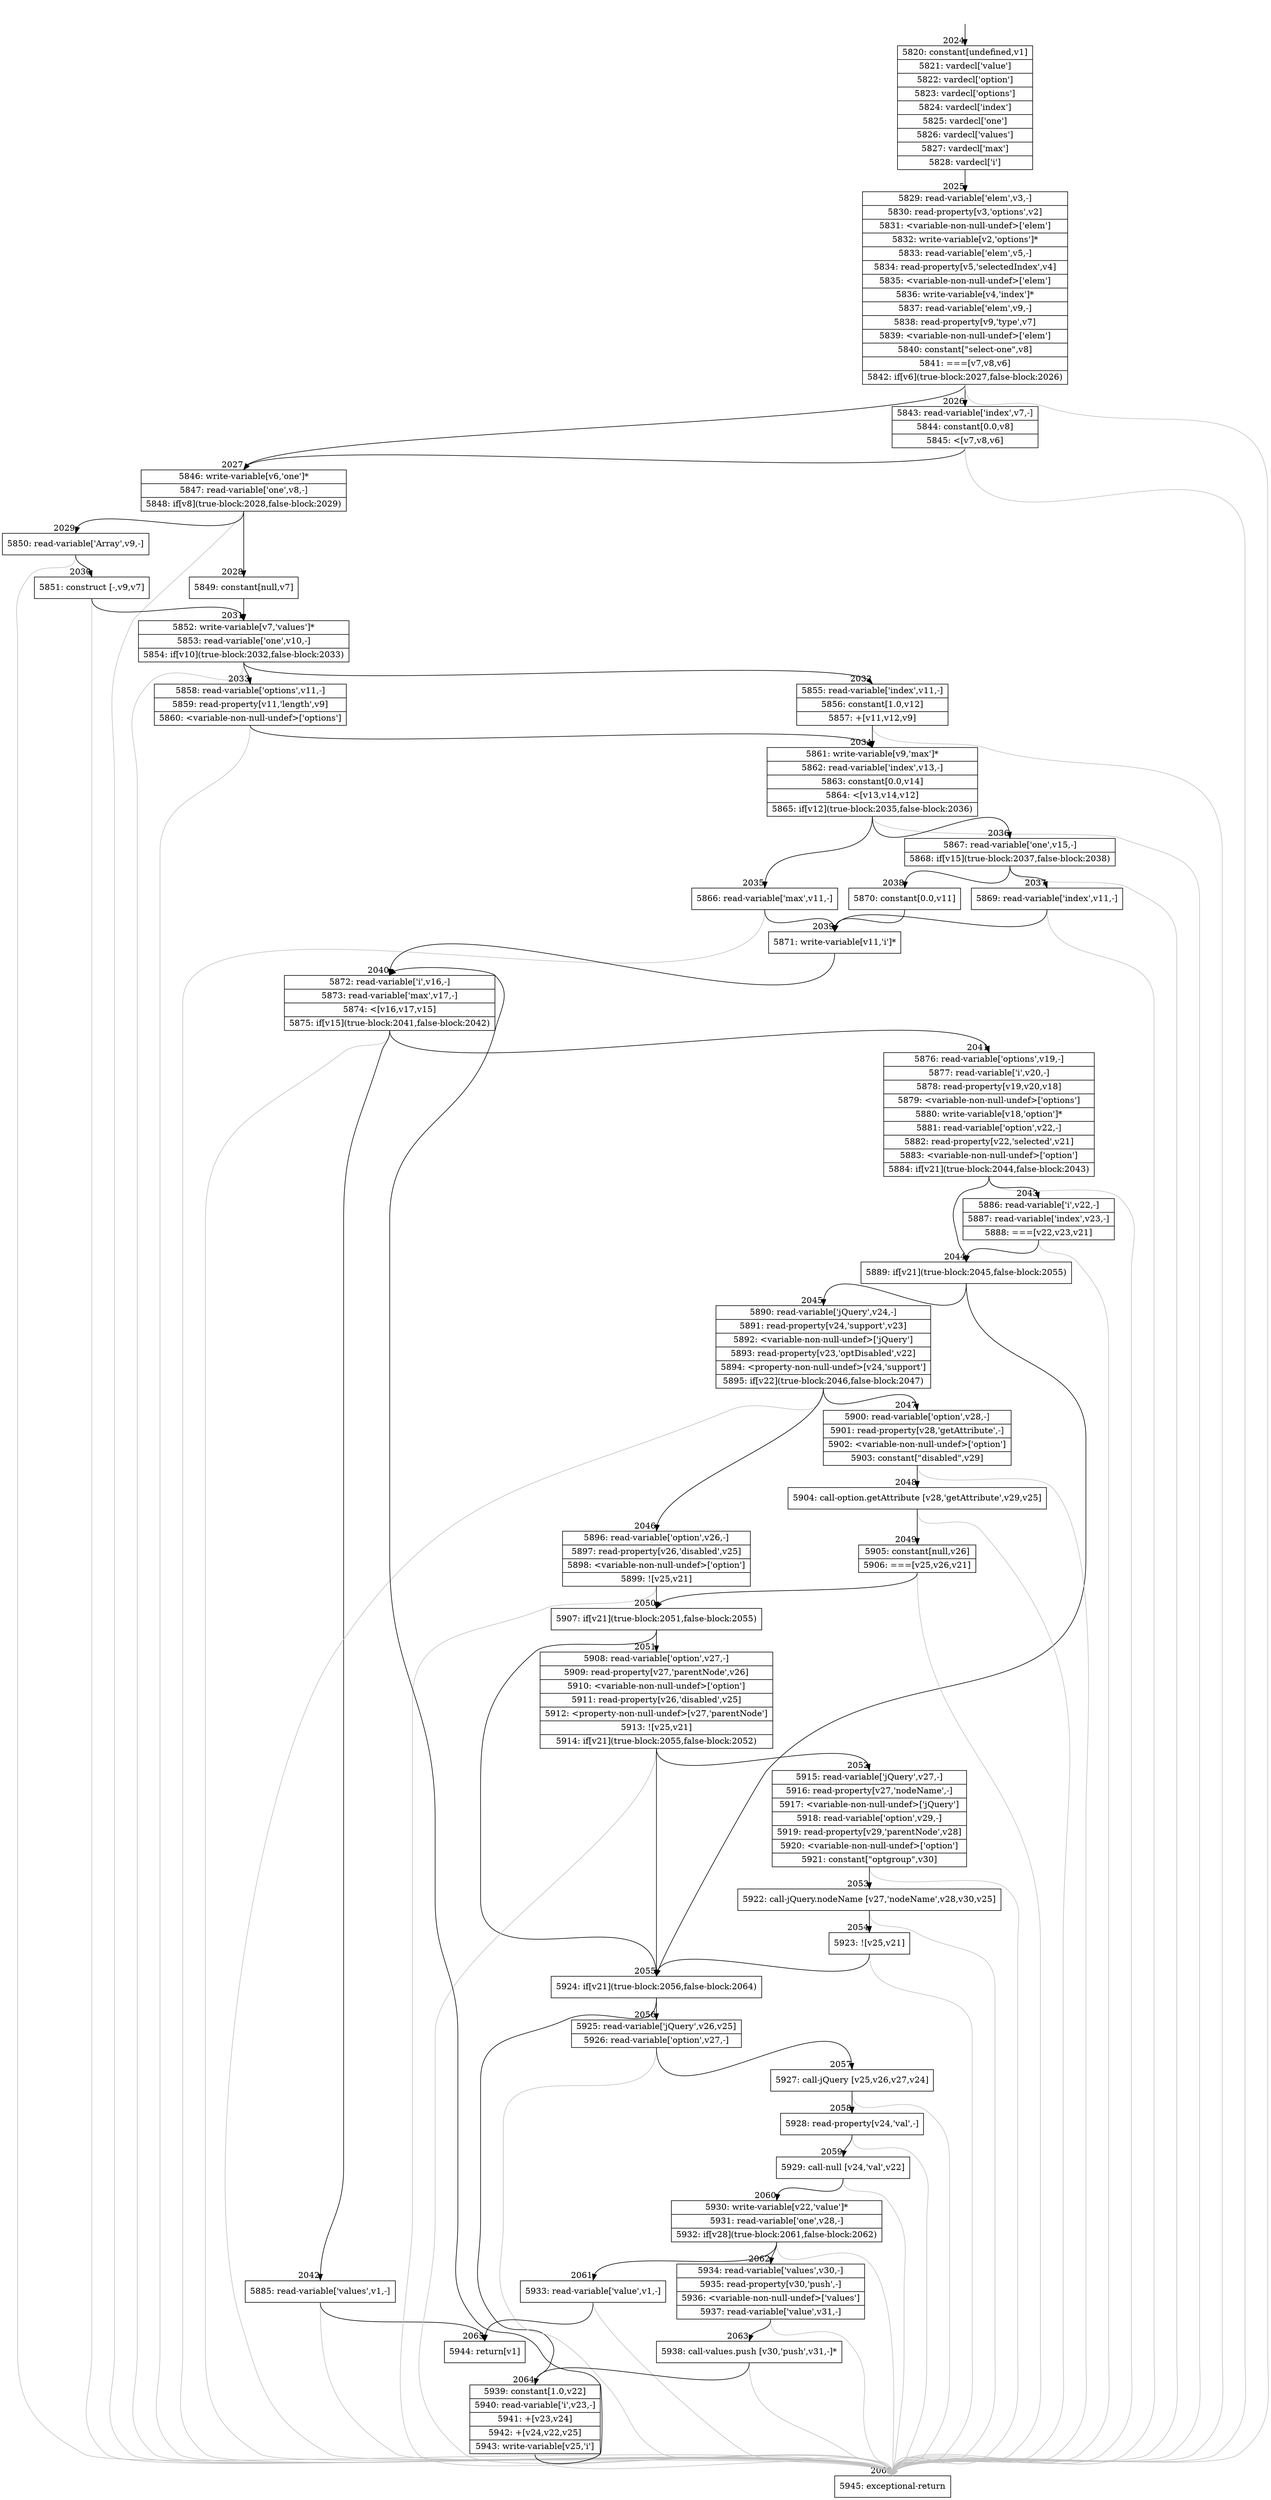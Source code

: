 digraph {
rankdir="TD"
BB_entry141[shape=none,label=""];
BB_entry141 -> BB2024 [tailport=s, headport=n, headlabel="    2024"]
BB2024 [shape=record label="{5820: constant[undefined,v1]|5821: vardecl['value']|5822: vardecl['option']|5823: vardecl['options']|5824: vardecl['index']|5825: vardecl['one']|5826: vardecl['values']|5827: vardecl['max']|5828: vardecl['i']}" ] 
BB2024 -> BB2025 [tailport=s, headport=n, headlabel="      2025"]
BB2025 [shape=record label="{5829: read-variable['elem',v3,-]|5830: read-property[v3,'options',v2]|5831: \<variable-non-null-undef\>['elem']|5832: write-variable[v2,'options']*|5833: read-variable['elem',v5,-]|5834: read-property[v5,'selectedIndex',v4]|5835: \<variable-non-null-undef\>['elem']|5836: write-variable[v4,'index']*|5837: read-variable['elem',v9,-]|5838: read-property[v9,'type',v7]|5839: \<variable-non-null-undef\>['elem']|5840: constant[\"select-one\",v8]|5841: ===[v7,v8,v6]|5842: if[v6](true-block:2027,false-block:2026)}" ] 
BB2025 -> BB2027 [tailport=s, headport=n, headlabel="      2027"]
BB2025 -> BB2026 [tailport=s, headport=n, headlabel="      2026"]
BB2025 -> BB2066 [tailport=s, headport=n, color=gray, headlabel="      2066"]
BB2026 [shape=record label="{5843: read-variable['index',v7,-]|5844: constant[0.0,v8]|5845: \<[v7,v8,v6]}" ] 
BB2026 -> BB2027 [tailport=s, headport=n]
BB2026 -> BB2066 [tailport=s, headport=n, color=gray]
BB2027 [shape=record label="{5846: write-variable[v6,'one']*|5847: read-variable['one',v8,-]|5848: if[v8](true-block:2028,false-block:2029)}" ] 
BB2027 -> BB2028 [tailport=s, headport=n, headlabel="      2028"]
BB2027 -> BB2029 [tailport=s, headport=n, headlabel="      2029"]
BB2027 -> BB2066 [tailport=s, headport=n, color=gray]
BB2028 [shape=record label="{5849: constant[null,v7]}" ] 
BB2028 -> BB2031 [tailport=s, headport=n, headlabel="      2031"]
BB2029 [shape=record label="{5850: read-variable['Array',v9,-]}" ] 
BB2029 -> BB2030 [tailport=s, headport=n, headlabel="      2030"]
BB2029 -> BB2066 [tailport=s, headport=n, color=gray]
BB2030 [shape=record label="{5851: construct [-,v9,v7]}" ] 
BB2030 -> BB2031 [tailport=s, headport=n]
BB2030 -> BB2066 [tailport=s, headport=n, color=gray]
BB2031 [shape=record label="{5852: write-variable[v7,'values']*|5853: read-variable['one',v10,-]|5854: if[v10](true-block:2032,false-block:2033)}" ] 
BB2031 -> BB2032 [tailport=s, headport=n, headlabel="      2032"]
BB2031 -> BB2033 [tailport=s, headport=n, headlabel="      2033"]
BB2031 -> BB2066 [tailport=s, headport=n, color=gray]
BB2032 [shape=record label="{5855: read-variable['index',v11,-]|5856: constant[1.0,v12]|5857: +[v11,v12,v9]}" ] 
BB2032 -> BB2034 [tailport=s, headport=n, headlabel="      2034"]
BB2032 -> BB2066 [tailport=s, headport=n, color=gray]
BB2033 [shape=record label="{5858: read-variable['options',v11,-]|5859: read-property[v11,'length',v9]|5860: \<variable-non-null-undef\>['options']}" ] 
BB2033 -> BB2034 [tailport=s, headport=n]
BB2033 -> BB2066 [tailport=s, headport=n, color=gray]
BB2034 [shape=record label="{5861: write-variable[v9,'max']*|5862: read-variable['index',v13,-]|5863: constant[0.0,v14]|5864: \<[v13,v14,v12]|5865: if[v12](true-block:2035,false-block:2036)}" ] 
BB2034 -> BB2035 [tailport=s, headport=n, headlabel="      2035"]
BB2034 -> BB2036 [tailport=s, headport=n, headlabel="      2036"]
BB2034 -> BB2066 [tailport=s, headport=n, color=gray]
BB2035 [shape=record label="{5866: read-variable['max',v11,-]}" ] 
BB2035 -> BB2039 [tailport=s, headport=n, headlabel="      2039"]
BB2035 -> BB2066 [tailport=s, headport=n, color=gray]
BB2036 [shape=record label="{5867: read-variable['one',v15,-]|5868: if[v15](true-block:2037,false-block:2038)}" ] 
BB2036 -> BB2037 [tailport=s, headport=n, headlabel="      2037"]
BB2036 -> BB2038 [tailport=s, headport=n, headlabel="      2038"]
BB2036 -> BB2066 [tailport=s, headport=n, color=gray]
BB2037 [shape=record label="{5869: read-variable['index',v11,-]}" ] 
BB2037 -> BB2039 [tailport=s, headport=n]
BB2037 -> BB2066 [tailport=s, headport=n, color=gray]
BB2038 [shape=record label="{5870: constant[0.0,v11]}" ] 
BB2038 -> BB2039 [tailport=s, headport=n]
BB2039 [shape=record label="{5871: write-variable[v11,'i']*}" ] 
BB2039 -> BB2040 [tailport=s, headport=n, headlabel="      2040"]
BB2040 [shape=record label="{5872: read-variable['i',v16,-]|5873: read-variable['max',v17,-]|5874: \<[v16,v17,v15]|5875: if[v15](true-block:2041,false-block:2042)}" ] 
BB2040 -> BB2041 [tailport=s, headport=n, headlabel="      2041"]
BB2040 -> BB2042 [tailport=s, headport=n, headlabel="      2042"]
BB2040 -> BB2066 [tailport=s, headport=n, color=gray]
BB2041 [shape=record label="{5876: read-variable['options',v19,-]|5877: read-variable['i',v20,-]|5878: read-property[v19,v20,v18]|5879: \<variable-non-null-undef\>['options']|5880: write-variable[v18,'option']*|5881: read-variable['option',v22,-]|5882: read-property[v22,'selected',v21]|5883: \<variable-non-null-undef\>['option']|5884: if[v21](true-block:2044,false-block:2043)}" ] 
BB2041 -> BB2044 [tailport=s, headport=n, headlabel="      2044"]
BB2041 -> BB2043 [tailport=s, headport=n, headlabel="      2043"]
BB2041 -> BB2066 [tailport=s, headport=n, color=gray]
BB2042 [shape=record label="{5885: read-variable['values',v1,-]}" ] 
BB2042 -> BB2065 [tailport=s, headport=n, headlabel="      2065"]
BB2042 -> BB2066 [tailport=s, headport=n, color=gray]
BB2043 [shape=record label="{5886: read-variable['i',v22,-]|5887: read-variable['index',v23,-]|5888: ===[v22,v23,v21]}" ] 
BB2043 -> BB2044 [tailport=s, headport=n]
BB2043 -> BB2066 [tailport=s, headport=n, color=gray]
BB2044 [shape=record label="{5889: if[v21](true-block:2045,false-block:2055)}" ] 
BB2044 -> BB2055 [tailport=s, headport=n, headlabel="      2055"]
BB2044 -> BB2045 [tailport=s, headport=n, headlabel="      2045"]
BB2045 [shape=record label="{5890: read-variable['jQuery',v24,-]|5891: read-property[v24,'support',v23]|5892: \<variable-non-null-undef\>['jQuery']|5893: read-property[v23,'optDisabled',v22]|5894: \<property-non-null-undef\>[v24,'support']|5895: if[v22](true-block:2046,false-block:2047)}" ] 
BB2045 -> BB2046 [tailport=s, headport=n, headlabel="      2046"]
BB2045 -> BB2047 [tailport=s, headport=n, headlabel="      2047"]
BB2045 -> BB2066 [tailport=s, headport=n, color=gray]
BB2046 [shape=record label="{5896: read-variable['option',v26,-]|5897: read-property[v26,'disabled',v25]|5898: \<variable-non-null-undef\>['option']|5899: ![v25,v21]}" ] 
BB2046 -> BB2050 [tailport=s, headport=n, headlabel="      2050"]
BB2046 -> BB2066 [tailport=s, headport=n, color=gray]
BB2047 [shape=record label="{5900: read-variable['option',v28,-]|5901: read-property[v28,'getAttribute',-]|5902: \<variable-non-null-undef\>['option']|5903: constant[\"disabled\",v29]}" ] 
BB2047 -> BB2048 [tailport=s, headport=n, headlabel="      2048"]
BB2047 -> BB2066 [tailport=s, headport=n, color=gray]
BB2048 [shape=record label="{5904: call-option.getAttribute [v28,'getAttribute',v29,v25]}" ] 
BB2048 -> BB2049 [tailport=s, headport=n, headlabel="      2049"]
BB2048 -> BB2066 [tailport=s, headport=n, color=gray]
BB2049 [shape=record label="{5905: constant[null,v26]|5906: ===[v25,v26,v21]}" ] 
BB2049 -> BB2050 [tailport=s, headport=n]
BB2049 -> BB2066 [tailport=s, headport=n, color=gray]
BB2050 [shape=record label="{5907: if[v21](true-block:2051,false-block:2055)}" ] 
BB2050 -> BB2055 [tailport=s, headport=n]
BB2050 -> BB2051 [tailport=s, headport=n, headlabel="      2051"]
BB2051 [shape=record label="{5908: read-variable['option',v27,-]|5909: read-property[v27,'parentNode',v26]|5910: \<variable-non-null-undef\>['option']|5911: read-property[v26,'disabled',v25]|5912: \<property-non-null-undef\>[v27,'parentNode']|5913: ![v25,v21]|5914: if[v21](true-block:2055,false-block:2052)}" ] 
BB2051 -> BB2055 [tailport=s, headport=n]
BB2051 -> BB2052 [tailport=s, headport=n, headlabel="      2052"]
BB2051 -> BB2066 [tailport=s, headport=n, color=gray]
BB2052 [shape=record label="{5915: read-variable['jQuery',v27,-]|5916: read-property[v27,'nodeName',-]|5917: \<variable-non-null-undef\>['jQuery']|5918: read-variable['option',v29,-]|5919: read-property[v29,'parentNode',v28]|5920: \<variable-non-null-undef\>['option']|5921: constant[\"optgroup\",v30]}" ] 
BB2052 -> BB2053 [tailport=s, headport=n, headlabel="      2053"]
BB2052 -> BB2066 [tailport=s, headport=n, color=gray]
BB2053 [shape=record label="{5922: call-jQuery.nodeName [v27,'nodeName',v28,v30,v25]}" ] 
BB2053 -> BB2054 [tailport=s, headport=n, headlabel="      2054"]
BB2053 -> BB2066 [tailport=s, headport=n, color=gray]
BB2054 [shape=record label="{5923: ![v25,v21]}" ] 
BB2054 -> BB2055 [tailport=s, headport=n]
BB2054 -> BB2066 [tailport=s, headport=n, color=gray]
BB2055 [shape=record label="{5924: if[v21](true-block:2056,false-block:2064)}" ] 
BB2055 -> BB2056 [tailport=s, headport=n, headlabel="      2056"]
BB2055 -> BB2064 [tailport=s, headport=n, headlabel="      2064"]
BB2056 [shape=record label="{5925: read-variable['jQuery',v26,v25]|5926: read-variable['option',v27,-]}" ] 
BB2056 -> BB2057 [tailport=s, headport=n, headlabel="      2057"]
BB2056 -> BB2066 [tailport=s, headport=n, color=gray]
BB2057 [shape=record label="{5927: call-jQuery [v25,v26,v27,v24]}" ] 
BB2057 -> BB2058 [tailport=s, headport=n, headlabel="      2058"]
BB2057 -> BB2066 [tailport=s, headport=n, color=gray]
BB2058 [shape=record label="{5928: read-property[v24,'val',-]}" ] 
BB2058 -> BB2059 [tailport=s, headport=n, headlabel="      2059"]
BB2058 -> BB2066 [tailport=s, headport=n, color=gray]
BB2059 [shape=record label="{5929: call-null [v24,'val',v22]}" ] 
BB2059 -> BB2060 [tailport=s, headport=n, headlabel="      2060"]
BB2059 -> BB2066 [tailport=s, headport=n, color=gray]
BB2060 [shape=record label="{5930: write-variable[v22,'value']*|5931: read-variable['one',v28,-]|5932: if[v28](true-block:2061,false-block:2062)}" ] 
BB2060 -> BB2061 [tailport=s, headport=n, headlabel="      2061"]
BB2060 -> BB2062 [tailport=s, headport=n, headlabel="      2062"]
BB2060 -> BB2066 [tailport=s, headport=n, color=gray]
BB2061 [shape=record label="{5933: read-variable['value',v1,-]}" ] 
BB2061 -> BB2065 [tailport=s, headport=n]
BB2061 -> BB2066 [tailport=s, headport=n, color=gray]
BB2062 [shape=record label="{5934: read-variable['values',v30,-]|5935: read-property[v30,'push',-]|5936: \<variable-non-null-undef\>['values']|5937: read-variable['value',v31,-]}" ] 
BB2062 -> BB2063 [tailport=s, headport=n, headlabel="      2063"]
BB2062 -> BB2066 [tailport=s, headport=n, color=gray]
BB2063 [shape=record label="{5938: call-values.push [v30,'push',v31,-]*}" ] 
BB2063 -> BB2064 [tailport=s, headport=n]
BB2063 -> BB2066 [tailport=s, headport=n, color=gray]
BB2064 [shape=record label="{5939: constant[1.0,v22]|5940: read-variable['i',v23,-]|5941: +[v23,v24]|5942: +[v24,v22,v25]|5943: write-variable[v25,'i']}" ] 
BB2064 -> BB2040 [tailport=s, headport=n]
BB2064 -> BB2066 [tailport=s, headport=n, color=gray]
BB2065 [shape=record label="{5944: return[v1]}" ] 
BB2066 [shape=record label="{5945: exceptional-return}" ] 
//#$~ 2308
}
